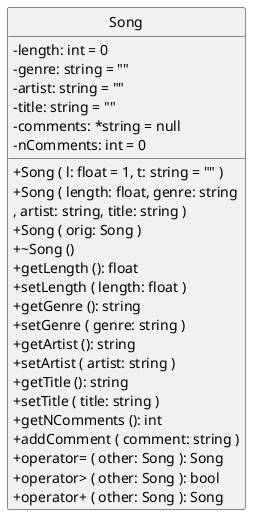 @startuml
'https://plantuml.com/class-diagram

'removes the circle with a "C"
hide circle
'changes the symbols leading the attributes and methods
skinparam ClassAttributeIconSize 0

class Song{
   - length: int = 0
   - genre: string = ""
   - artist: string = ""
   - title: string = ""
   - comments: *string = null
   - nComments: int = 0
   + Song ( l: float = 1, t: string = "" )
   + Song ( length: float, genre: string
          , artist: string, title: string )
   + Song ( orig: Song )
   + ~Song ()
   + getLength (): float
   + setLength ( length: float )
   + getGenre (): string
   + setGenre ( genre: string )
   + getArtist (): string
   + setArtist ( artist: string )
   + getTitle (): string
   + setTitle ( title: string )
   + getNComments (): int
   + addComment ( comment: string )
   + operator= ( other: Song ): Song
   + operator> ( other: Song ): bool
   + operator+ ( other: Song ): Song
}

@enduml